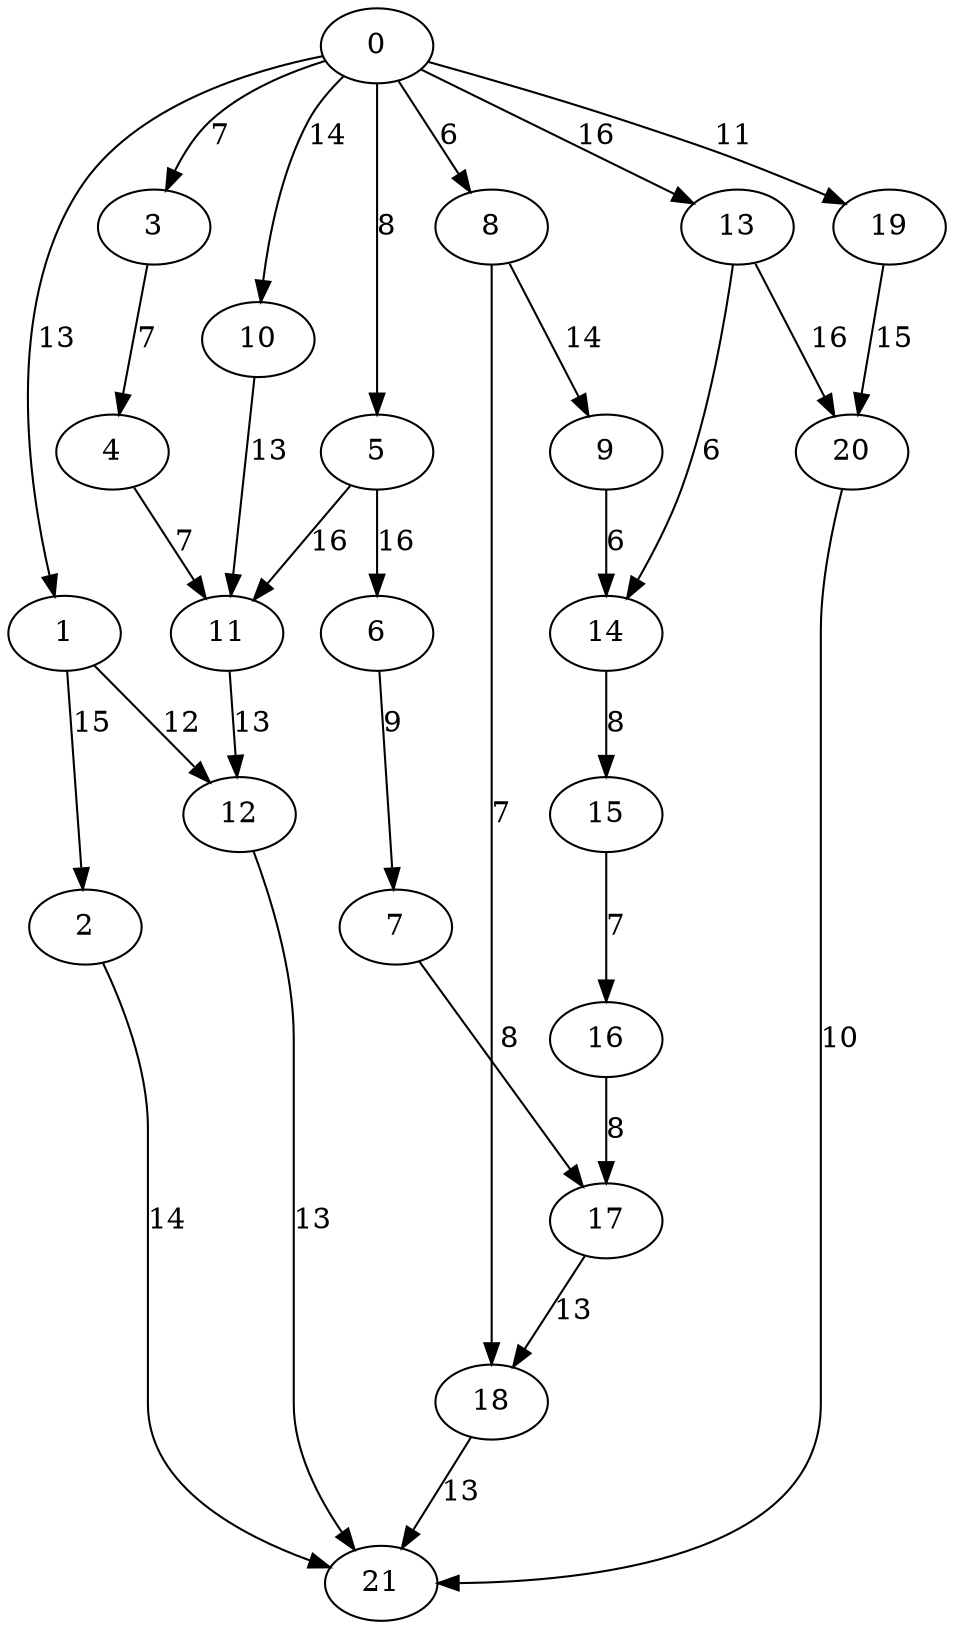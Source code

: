 digraph t20p8_16 {
0 -> 1 [ label = 13 ];
0 -> 3 [ label = 7 ];
0 -> 5 [ label = 8 ];
0 -> 8 [ label = 6 ];
0 -> 10 [ label = 14 ];
0 -> 13 [ label = 16 ];
0 -> 19 [ label = 11 ];
1 -> 2 [ label = 15 ];
1 -> 12 [ label = 12 ];
2 -> 21 [ label = 14 ];
3 -> 4 [ label = 7 ];
4 -> 11 [ label = 7 ];
5 -> 6 [ label = 16 ];
5 -> 11 [ label = 16 ];
6 -> 7 [ label = 9 ];
7 -> 17 [ label = 8 ];
8 -> 9 [ label = 14 ];
8 -> 18 [ label = 7 ];
9 -> 14 [ label = 6 ];
10 -> 11 [ label = 13 ];
11 -> 12 [ label = 13 ];
12 -> 21 [ label = 13 ];
13 -> 14 [ label = 6 ];
13 -> 20 [ label = 16 ];
14 -> 15 [ label = 8 ];
15 -> 16 [ label = 7 ];
16 -> 17 [ label = 8 ];
17 -> 18 [ label = 13 ];
18 -> 21 [ label = 13 ];
19 -> 20 [ label = 15 ];
20 -> 21 [ label = 10 ];
 }

